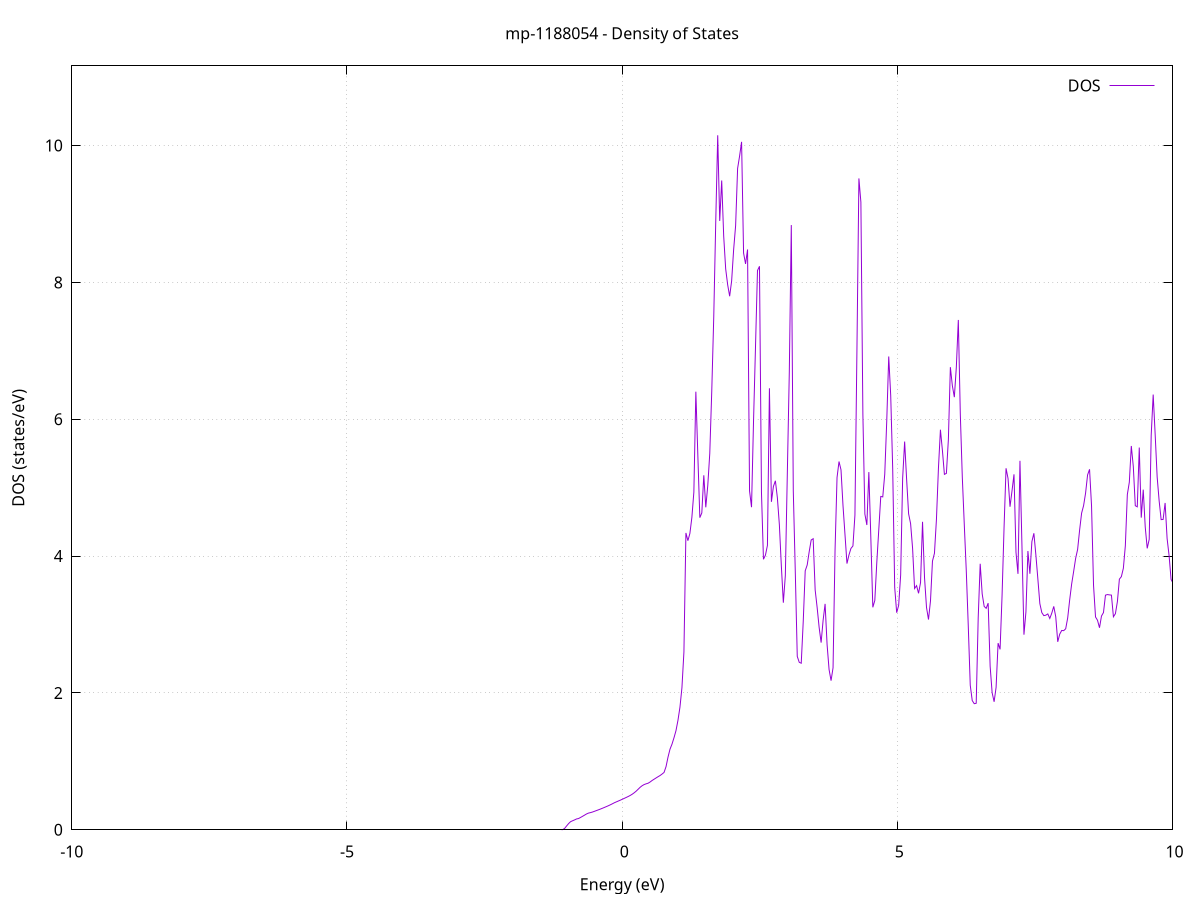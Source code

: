 set title 'mp-1188054 - Density of States'
set xlabel 'Energy (eV)'
set ylabel 'DOS (states/eV)'
set grid
set xrange [-10:10]
set yrange [0:11.165]
set xzeroaxis lt -1
set terminal png size 800,600
set output 'mp-1188054_dos_gnuplot.png'
plot '-' using 1:2 with lines title 'DOS'
-47.363200 0.000000
-47.327000 0.000000
-47.290900 0.000000
-47.254800 0.000000
-47.218600 0.000000
-47.182500 0.000000
-47.146400 0.000000
-47.110200 0.000000
-47.074100 0.000000
-47.038000 0.000000
-47.001900 0.000000
-46.965700 0.000000
-46.929600 0.000000
-46.893500 0.000000
-46.857300 0.000000
-46.821200 0.000000
-46.785100 0.000000
-46.749000 0.000000
-46.712800 0.000000
-46.676700 0.000000
-46.640600 0.000000
-46.604400 0.000000
-46.568300 0.000000
-46.532200 0.000000
-46.496000 0.000000
-46.459900 0.000000
-46.423800 0.000000
-46.387700 0.000000
-46.351500 0.000000
-46.315400 0.000000
-46.279300 0.000000
-46.243100 0.000000
-46.207000 0.000000
-46.170900 0.000000
-46.134800 0.000000
-46.098600 0.000000
-46.062500 0.000000
-46.026400 0.000000
-45.990200 0.000000
-45.954100 0.000000
-45.918000 0.000000
-45.881800 0.000000
-45.845700 0.000000
-45.809600 0.000000
-45.773500 0.000000
-45.737300 0.000000
-45.701200 0.000000
-45.665100 0.000000
-45.628900 0.000000
-45.592800 0.000000
-45.556700 0.000000
-45.520600 0.000000
-45.484400 0.000000
-45.448300 0.000000
-45.412200 0.000000
-45.376000 0.000000
-45.339900 0.000000
-45.303800 0.000000
-45.267600 0.000000
-45.231500 0.000000
-45.195400 0.000000
-45.159300 0.000000
-45.123100 0.000000
-45.087000 0.000000
-45.050900 0.000000
-45.014700 0.000000
-44.978600 0.000000
-44.942500 0.000000
-44.906400 0.000000
-44.870200 0.000000
-44.834100 0.000000
-44.798000 0.000000
-44.761800 0.000000
-44.725700 0.000000
-44.689600 0.000000
-44.653400 0.000000
-44.617300 0.000000
-44.581200 0.000000
-44.545100 0.000000
-44.508900 0.000000
-44.472800 0.000000
-44.436700 0.000000
-44.400500 0.000000
-44.364400 0.000000
-44.328300 0.000000
-44.292200 0.000000
-44.256000 0.000000
-44.219900 0.000000
-44.183800 0.000000
-44.147600 0.000000
-44.111500 0.000000
-44.075400 281.579400
-44.039200 0.000000
-44.003100 0.000000
-43.967000 0.000000
-43.930900 0.000000
-43.894700 0.000000
-43.858600 0.000000
-43.822500 0.000000
-43.786300 0.000000
-43.750200 0.000000
-43.714100 0.000000
-43.678000 0.000000
-43.641800 0.000000
-43.605700 1.495100
-43.569600 7.959400
-43.533400 9.158700
-43.497300 11.112800
-43.461200 14.161000
-43.425000 0.000000
-43.388900 13.620000
-43.352800 10.674900
-43.316700 9.261000
-43.280500 8.718600
-43.244400 0.000000
-43.208300 0.000000
-43.172100 0.000000
-43.136000 0.000000
-43.099900 0.000000
-43.063800 0.000000
-43.027600 0.000000
-42.991500 0.000000
-42.955400 0.000000
-42.919200 0.000000
-42.883100 0.000000
-42.847000 0.000000
-42.810800 0.000000
-42.774700 0.000000
-42.738600 0.000000
-42.702500 0.000000
-42.666300 0.000000
-42.630200 0.000000
-42.594100 0.000000
-42.557900 0.000000
-42.521800 0.000000
-42.485700 0.000000
-42.449600 0.000000
-42.413400 0.000000
-42.377300 0.000000
-42.341200 0.000000
-42.305000 0.000000
-42.268900 0.000000
-42.232800 0.000000
-42.196600 0.000000
-42.160500 0.000000
-42.124400 0.000000
-42.088300 0.000000
-42.052100 0.000000
-42.016000 0.000000
-41.979900 0.000000
-41.943700 0.000000
-41.907600 0.000000
-41.871500 0.000000
-41.835400 0.000000
-41.799200 0.000000
-41.763100 0.000000
-41.727000 0.000000
-41.690800 0.000000
-41.654700 0.000000
-41.618600 0.000000
-41.582400 0.000000
-41.546300 0.000000
-41.510200 0.000000
-41.474100 0.000000
-41.437900 0.000000
-41.401800 0.000000
-41.365700 0.000000
-41.329500 0.000000
-41.293400 0.000000
-41.257300 0.000000
-41.221200 0.000000
-41.185000 0.000000
-41.148900 0.000000
-41.112800 0.000000
-41.076600 0.000000
-41.040500 0.000000
-41.004400 0.000000
-40.968200 0.000000
-40.932100 0.000000
-40.896000 0.000000
-40.859900 0.000000
-40.823700 0.000000
-40.787600 0.000000
-40.751500 0.000000
-40.715300 0.000000
-40.679200 0.000000
-40.643100 0.000000
-40.607000 0.000000
-40.570800 0.000000
-40.534700 0.000000
-40.498600 0.000000
-40.462400 0.000000
-40.426300 0.000000
-40.390200 0.000000
-40.354000 0.000000
-40.317900 0.000000
-40.281800 0.000000
-40.245700 0.000000
-40.209500 0.000000
-40.173400 0.000000
-40.137300 0.000000
-40.101100 0.000000
-40.065000 0.000000
-40.028900 0.000000
-39.992800 0.000000
-39.956600 0.000000
-39.920500 0.000000
-39.884400 0.000000
-39.848200 0.000000
-39.812100 0.000000
-39.776000 0.000000
-39.739800 0.000000
-39.703700 0.000000
-39.667600 0.000000
-39.631500 0.000000
-39.595300 0.000000
-39.559200 0.000000
-39.523100 0.000000
-39.486900 0.000000
-39.450800 0.000000
-39.414700 0.000000
-39.378600 0.000000
-39.342400 0.000000
-39.306300 0.000000
-39.270200 0.000000
-39.234000 0.000000
-39.197900 0.000000
-39.161800 0.000000
-39.125600 0.000000
-39.089500 0.000000
-39.053400 0.000000
-39.017300 0.000000
-38.981100 0.000000
-38.945000 0.000000
-38.908900 0.000000
-38.872700 0.000000
-38.836600 0.000000
-38.800500 0.000000
-38.764400 0.000000
-38.728200 0.000000
-38.692100 0.000000
-38.656000 0.000000
-38.619800 0.000000
-38.583700 0.000000
-38.547600 0.000000
-38.511400 0.000000
-38.475300 0.000000
-38.439200 0.000000
-38.403100 0.000000
-38.366900 0.000000
-38.330800 0.000000
-38.294700 0.000000
-38.258500 0.000000
-38.222400 0.000000
-38.186300 0.000000
-38.150200 0.000000
-38.114000 0.000000
-38.077900 0.000000
-38.041800 0.000000
-38.005600 0.000000
-37.969500 0.000000
-37.933400 0.000000
-37.897200 0.000000
-37.861100 0.000000
-37.825000 0.000000
-37.788900 0.000000
-37.752700 0.000000
-37.716600 0.000000
-37.680500 0.000000
-37.644300 0.000000
-37.608200 0.000000
-37.572100 0.000000
-37.536000 0.000000
-37.499800 0.000000
-37.463700 0.000000
-37.427600 0.000000
-37.391400 0.000000
-37.355300 0.000000
-37.319200 0.000000
-37.283000 0.000000
-37.246900 0.000000
-37.210800 0.000000
-37.174700 0.000000
-37.138500 0.000000
-37.102400 0.000000
-37.066300 0.000000
-37.030100 0.000000
-36.994000 0.000000
-36.957900 0.000000
-36.921800 0.000000
-36.885600 0.000000
-36.849500 0.000000
-36.813400 0.000000
-36.777200 0.000000
-36.741100 0.000000
-36.705000 0.000000
-36.668800 0.000000
-36.632700 0.000000
-36.596600 0.000000
-36.560500 0.000000
-36.524300 0.000000
-36.488200 0.000000
-36.452100 0.000000
-36.415900 0.000000
-36.379800 0.000000
-36.343700 0.000000
-36.307600 0.000000
-36.271400 0.000000
-36.235300 0.000000
-36.199200 0.000000
-36.163000 0.000000
-36.126900 0.000000
-36.090800 0.000000
-36.054600 0.000000
-36.018500 0.000000
-35.982400 0.000000
-35.946300 0.000000
-35.910100 0.000000
-35.874000 0.000000
-35.837900 0.000000
-35.801700 0.000000
-35.765600 0.000000
-35.729500 0.000000
-35.693400 0.000000
-35.657200 0.000000
-35.621100 0.000000
-35.585000 0.000000
-35.548800 0.000000
-35.512700 0.000000
-35.476600 0.000000
-35.440400 0.000000
-35.404300 0.000000
-35.368200 0.000000
-35.332100 0.000000
-35.295900 0.000000
-35.259800 0.000000
-35.223700 0.000000
-35.187500 0.000000
-35.151400 0.000000
-35.115300 0.000000
-35.079200 0.000000
-35.043000 0.000000
-35.006900 0.000000
-34.970800 0.000000
-34.934600 0.000000
-34.898500 0.000000
-34.862400 0.000000
-34.826200 0.000000
-34.790100 0.000000
-34.754000 0.000000
-34.717900 0.000000
-34.681700 0.000000
-34.645600 0.000000
-34.609500 0.000000
-34.573300 0.000000
-34.537200 0.000000
-34.501100 0.000000
-34.465000 0.000000
-34.428800 0.000000
-34.392700 0.000000
-34.356600 0.000000
-34.320400 0.000000
-34.284300 0.000000
-34.248200 0.000000
-34.212000 0.000000
-34.175900 0.000000
-34.139800 0.000000
-34.103700 0.000000
-34.067500 0.000000
-34.031400 0.000000
-33.995300 0.000000
-33.959100 0.000000
-33.923000 0.000000
-33.886900 0.000000
-33.850800 0.000000
-33.814600 0.000000
-33.778500 0.000000
-33.742400 0.000000
-33.706200 0.000000
-33.670100 0.000000
-33.634000 0.000000
-33.597800 0.000000
-33.561700 0.000000
-33.525600 0.000000
-33.489500 0.000000
-33.453300 0.000000
-33.417200 0.000000
-33.381100 0.000000
-33.344900 0.000000
-33.308800 0.000000
-33.272700 0.000000
-33.236600 0.000000
-33.200400 0.000000
-33.164300 0.000000
-33.128200 0.000000
-33.092000 0.000000
-33.055900 0.000000
-33.019800 0.000000
-32.983600 0.000000
-32.947500 0.000000
-32.911400 0.000000
-32.875300 0.000000
-32.839100 0.000000
-32.803000 0.000000
-32.766900 0.000000
-32.730700 0.000000
-32.694600 0.000000
-32.658500 0.000000
-32.622400 0.000000
-32.586200 0.000000
-32.550100 0.000000
-32.514000 0.000000
-32.477800 0.000000
-32.441700 0.000000
-32.405600 0.000000
-32.369400 0.000000
-32.333300 0.000000
-32.297200 0.000000
-32.261100 0.000000
-32.224900 0.000000
-32.188800 0.000000
-32.152700 0.000000
-32.116500 0.000000
-32.080400 0.000000
-32.044300 0.000000
-32.008200 0.000000
-31.972000 0.000000
-31.935900 0.000000
-31.899800 0.000000
-31.863600 0.000000
-31.827500 0.000000
-31.791400 0.000000
-31.755200 0.000000
-31.719100 0.000000
-31.683000 0.000000
-31.646900 0.000000
-31.610700 0.000000
-31.574600 0.000000
-31.538500 0.000000
-31.502300 0.000000
-31.466200 0.000000
-31.430100 0.000000
-31.394000 0.000000
-31.357800 0.000000
-31.321700 0.000000
-31.285600 0.000000
-31.249400 0.000000
-31.213300 0.000000
-31.177200 0.000000
-31.141000 0.000000
-31.104900 0.000000
-31.068800 0.000000
-31.032700 0.000000
-30.996500 0.000000
-30.960400 0.000000
-30.924300 0.000000
-30.888100 0.000000
-30.852000 0.000000
-30.815900 0.000000
-30.779800 0.000000
-30.743600 0.000000
-30.707500 0.000000
-30.671400 0.000000
-30.635200 0.000000
-30.599100 0.000000
-30.563000 0.000000
-30.526800 0.000000
-30.490700 0.000000
-30.454600 0.000000
-30.418500 0.000000
-30.382300 0.000000
-30.346200 0.000000
-30.310100 0.000000
-30.273900 0.000000
-30.237800 0.000000
-30.201700 0.000000
-30.165600 0.000000
-30.129400 0.000000
-30.093300 0.000000
-30.057200 0.000000
-30.021000 0.000000
-29.984900 0.000000
-29.948800 0.000000
-29.912600 0.000000
-29.876500 0.000000
-29.840400 0.000000
-29.804300 0.000000
-29.768100 0.000000
-29.732000 0.000000
-29.695900 0.000000
-29.659700 0.000000
-29.623600 0.000000
-29.587500 0.000000
-29.551400 0.000000
-29.515200 0.000000
-29.479100 0.000000
-29.443000 0.000000
-29.406800 0.000000
-29.370700 0.000000
-29.334600 0.000000
-29.298400 0.000000
-29.262300 0.000000
-29.226200 0.000000
-29.190100 0.000000
-29.153900 0.000000
-29.117800 0.000000
-29.081700 0.000000
-29.045500 0.000000
-29.009400 0.000000
-28.973300 0.000000
-28.937200 0.000000
-28.901000 0.000000
-28.864900 0.000000
-28.828800 0.000000
-28.792600 0.000000
-28.756500 0.000000
-28.720400 0.000000
-28.684200 0.000000
-28.648100 0.000000
-28.612000 0.000000
-28.575900 0.000000
-28.539700 0.000000
-28.503600 0.000000
-28.467500 0.000000
-28.431300 0.000000
-28.395200 0.000000
-28.359100 0.000000
-28.323000 0.000000
-28.286800 0.000000
-28.250700 0.000000
-28.214600 0.000000
-28.178400 0.000000
-28.142300 0.000000
-28.106200 0.000000
-28.070000 0.000000
-28.033900 0.000000
-27.997800 0.000000
-27.961700 0.000000
-27.925500 0.000000
-27.889400 0.000000
-27.853300 0.000000
-27.817100 0.000000
-27.781000 0.000000
-27.744900 0.000000
-27.708800 0.000000
-27.672600 0.000000
-27.636500 0.000000
-27.600400 0.000000
-27.564200 0.000000
-27.528100 0.000000
-27.492000 0.000000
-27.455800 0.000000
-27.419700 0.000000
-27.383600 0.000000
-27.347500 0.000000
-27.311300 0.000000
-27.275200 0.000000
-27.239100 0.000000
-27.202900 0.000000
-27.166800 0.000000
-27.130700 0.000000
-27.094600 0.000000
-27.058400 0.000000
-27.022300 0.000000
-26.986200 0.000000
-26.950000 0.000000
-26.913900 0.000000
-26.877800 0.000000
-26.841600 0.000000
-26.805500 0.000000
-26.769400 0.000000
-26.733300 0.000000
-26.697100 0.000000
-26.661000 0.000000
-26.624900 0.000000
-26.588700 0.000000
-26.552600 0.000000
-26.516500 0.000000
-26.480400 0.000000
-26.444200 0.000000
-26.408100 0.000000
-26.372000 0.000000
-26.335800 0.000000
-26.299700 0.000000
-26.263600 0.000000
-26.227400 0.000000
-26.191300 0.000000
-26.155200 0.000000
-26.119100 0.000000
-26.082900 0.000000
-26.046800 0.000000
-26.010700 0.000000
-25.974500 0.000000
-25.938400 0.000000
-25.902300 0.000000
-25.866200 0.000000
-25.830000 0.000000
-25.793900 0.000000
-25.757800 0.000000
-25.721600 0.000000
-25.685500 0.000000
-25.649400 0.000000
-25.613200 0.000000
-25.577100 0.000000
-25.541000 0.000000
-25.504900 0.000000
-25.468700 0.000000
-25.432600 0.000000
-25.396500 0.000000
-25.360300 0.000000
-25.324200 0.000000
-25.288100 0.000000
-25.252000 0.000000
-25.215800 0.000000
-25.179700 0.000000
-25.143600 0.000000
-25.107400 0.000000
-25.071300 0.000000
-25.035200 0.000000
-24.999000 0.000000
-24.962900 0.000000
-24.926800 0.000000
-24.890700 0.000000
-24.854500 0.000000
-24.818400 0.000000
-24.782300 0.000000
-24.746100 0.000000
-24.710000 0.000000
-24.673900 0.000000
-24.637800 0.000000
-24.601600 0.000000
-24.565500 0.000000
-24.529400 0.000000
-24.493200 0.000000
-24.457100 0.000000
-24.421000 0.000000
-24.384800 0.000000
-24.348700 0.000000
-24.312600 0.000000
-24.276500 0.000000
-24.240300 0.000000
-24.204200 0.000000
-24.168100 0.000000
-24.131900 0.000000
-24.095800 0.000000
-24.059700 0.000000
-24.023600 0.000000
-23.987400 0.000000
-23.951300 0.000000
-23.915200 0.000000
-23.879000 0.000000
-23.842900 0.000000
-23.806800 0.000000
-23.770600 0.000000
-23.734500 0.000000
-23.698400 0.000000
-23.662300 0.000000
-23.626100 0.000000
-23.590000 0.000000
-23.553900 0.000000
-23.517700 0.000000
-23.481600 0.000000
-23.445500 0.000000
-23.409400 0.000000
-23.373200 0.000000
-23.337100 0.000000
-23.301000 0.000000
-23.264800 0.000000
-23.228700 0.000000
-23.192600 0.000000
-23.156400 0.000000
-23.120300 0.000000
-23.084200 0.000000
-23.048100 0.000000
-23.011900 0.000000
-22.975800 0.000000
-22.939700 0.000000
-22.903500 0.000000
-22.867400 0.000000
-22.831300 0.000000
-22.795200 0.000000
-22.759000 0.000000
-22.722900 0.000000
-22.686800 0.000000
-22.650600 0.000000
-22.614500 0.000000
-22.578400 2.615000
-22.542200 3.148100
-22.506100 3.694800
-22.470000 4.405200
-22.433900 6.619900
-22.397700 11.959200
-22.361600 13.695200
-22.325500 18.332000
-22.289300 32.558400
-22.253200 27.895800
-22.217100 49.886000
-22.181000 4.715400
-22.144800 8.071700
-22.108700 12.551500
-22.072600 9.917000
-22.036400 10.192900
-22.000300 9.369500
-21.964200 7.109500
-21.928000 6.148500
-21.891900 5.326800
-21.855800 5.231400
-21.819700 5.773600
-21.783500 6.215800
-21.747400 6.934700
-21.711300 5.226300
-21.675100 4.121700
-21.639000 8.564700
-21.602900 15.417500
-21.566800 29.728000
-21.530600 31.551000
-21.494500 17.572300
-21.458400 19.331700
-21.422200 5.662300
-21.386100 5.154300
-21.350000 4.749000
-21.313800 4.569400
-21.277700 4.505400
-21.241600 4.660500
-21.205500 4.873700
-21.169300 5.194900
-21.133200 5.598400
-21.097100 6.466300
-21.060900 7.369600
-21.024800 10.732100
-20.988700 9.388400
-20.952600 6.090600
-20.916400 7.173800
-20.880300 0.000000
-20.844200 0.000000
-20.808000 0.000000
-20.771900 0.000000
-20.735800 0.000000
-20.699600 0.000000
-20.663500 0.000000
-20.627400 0.000000
-20.591300 0.000000
-20.555100 0.000000
-20.519000 0.000000
-20.482900 0.000000
-20.446700 0.000000
-20.410600 0.000000
-20.374500 0.000000
-20.338400 0.000000
-20.302200 0.000000
-20.266100 0.000000
-20.230000 0.000000
-20.193800 0.000000
-20.157700 0.000000
-20.121600 0.000000
-20.085400 0.000000
-20.049300 0.000000
-20.013200 0.000000
-19.977100 0.000000
-19.940900 0.000000
-19.904800 0.000000
-19.868700 0.000000
-19.832500 0.000000
-19.796400 0.000000
-19.760300 0.000000
-19.724200 0.000000
-19.688000 0.000000
-19.651900 0.000000
-19.615800 0.000000
-19.579600 0.000000
-19.543500 0.000000
-19.507400 0.000000
-19.471200 0.000000
-19.435100 0.000000
-19.399000 0.000000
-19.362900 0.000000
-19.326700 0.000000
-19.290600 0.000000
-19.254500 0.000000
-19.218300 0.000000
-19.182200 0.000000
-19.146100 0.000000
-19.110000 0.000000
-19.073800 0.000000
-19.037700 0.000000
-19.001600 0.000000
-18.965400 0.000000
-18.929300 0.000000
-18.893200 0.000000
-18.857000 0.000000
-18.820900 0.000000
-18.784800 0.000000
-18.748700 0.000000
-18.712500 0.000000
-18.676400 0.000000
-18.640300 0.000000
-18.604100 0.000000
-18.568000 0.000000
-18.531900 0.000000
-18.495800 0.000000
-18.459600 0.000000
-18.423500 0.000000
-18.387400 0.000000
-18.351200 0.000000
-18.315100 0.000000
-18.279000 0.000000
-18.242800 0.000000
-18.206700 0.000000
-18.170600 0.000000
-18.134500 0.000000
-18.098300 0.000000
-18.062200 0.000000
-18.026100 0.000000
-17.989900 0.000000
-17.953800 0.000000
-17.917700 0.000000
-17.881600 0.000000
-17.845400 0.000000
-17.809300 0.000000
-17.773200 0.000000
-17.737000 0.000000
-17.700900 0.000000
-17.664800 0.000000
-17.628600 0.000000
-17.592500 0.000000
-17.556400 0.000000
-17.520300 0.000000
-17.484100 0.000000
-17.448000 0.000000
-17.411900 0.000000
-17.375700 0.000000
-17.339600 0.000000
-17.303500 0.000000
-17.267400 0.000000
-17.231200 0.000000
-17.195100 0.000000
-17.159000 0.000000
-17.122800 0.000000
-17.086700 0.000000
-17.050600 0.000000
-17.014400 0.000000
-16.978300 0.000000
-16.942200 0.000000
-16.906100 0.000000
-16.869900 0.000000
-16.833800 0.000000
-16.797700 0.000000
-16.761500 0.000000
-16.725400 0.000000
-16.689300 0.000000
-16.653200 0.000000
-16.617000 0.000000
-16.580900 0.000000
-16.544800 0.000000
-16.508600 0.000000
-16.472500 0.000000
-16.436400 0.000000
-16.400200 0.000000
-16.364100 0.000000
-16.328000 0.000000
-16.291900 0.000000
-16.255700 0.000000
-16.219600 0.000000
-16.183500 0.000000
-16.147300 0.000000
-16.111200 0.000000
-16.075100 0.000000
-16.039000 0.000000
-16.002800 0.000000
-15.966700 0.000000
-15.930600 0.000000
-15.894400 0.000000
-15.858300 0.000000
-15.822200 0.000000
-15.786000 0.000000
-15.749900 0.000000
-15.713800 0.000000
-15.677700 0.000000
-15.641500 0.000000
-15.605400 0.000000
-15.569300 0.000000
-15.533100 0.000000
-15.497000 0.000000
-15.460900 0.000000
-15.424800 0.000000
-15.388600 0.000000
-15.352500 0.000000
-15.316400 0.000000
-15.280200 0.000000
-15.244100 0.000000
-15.208000 0.000000
-15.171800 0.000000
-15.135700 0.000000
-15.099600 0.000000
-15.063500 0.000000
-15.027300 0.000000
-14.991200 0.000000
-14.955100 0.000000
-14.918900 0.000000
-14.882800 0.000000
-14.846700 0.000000
-14.810600 0.000000
-14.774400 0.000000
-14.738300 0.000000
-14.702200 0.000000
-14.666000 0.000000
-14.629900 0.000000
-14.593800 0.000000
-14.557600 0.000000
-14.521500 0.000000
-14.485400 0.000000
-14.449300 0.000000
-14.413100 0.000000
-14.377000 0.000000
-14.340900 0.000000
-14.304700 0.000000
-14.268600 0.000000
-14.232500 0.000000
-14.196400 0.000000
-14.160200 0.000000
-14.124100 0.000000
-14.088000 0.000000
-14.051800 0.000000
-14.015700 0.000000
-13.979600 0.000000
-13.943400 0.000000
-13.907300 0.000000
-13.871200 0.000000
-13.835100 0.000000
-13.798900 0.000000
-13.762800 0.000000
-13.726700 0.000000
-13.690500 0.000000
-13.654400 0.000000
-13.618300 0.000000
-13.582200 0.000000
-13.546000 0.000000
-13.509900 0.000000
-13.473800 0.000000
-13.437600 0.000000
-13.401500 0.000000
-13.365400 0.000000
-13.329200 0.000000
-13.293100 0.000000
-13.257000 0.000000
-13.220900 0.000000
-13.184700 0.000000
-13.148600 0.000000
-13.112500 0.000000
-13.076300 0.000000
-13.040200 0.000000
-13.004100 0.000000
-12.968000 0.000000
-12.931800 0.000000
-12.895700 0.000000
-12.859600 0.000000
-12.823400 0.000000
-12.787300 0.000000
-12.751200 0.000000
-12.715000 0.000000
-12.678900 0.000000
-12.642800 0.000000
-12.606700 0.000000
-12.570500 0.000000
-12.534400 0.000000
-12.498300 0.000000
-12.462100 0.000000
-12.426000 0.000000
-12.389900 0.000000
-12.353800 0.000000
-12.317600 0.000000
-12.281500 0.000000
-12.245400 0.000000
-12.209200 0.000000
-12.173100 0.000000
-12.137000 0.000000
-12.100800 0.000000
-12.064700 0.000000
-12.028600 0.000000
-11.992500 0.000000
-11.956300 0.000000
-11.920200 0.000000
-11.884100 0.000000
-11.847900 0.000000
-11.811800 0.000000
-11.775700 0.000000
-11.739600 0.000000
-11.703400 0.000000
-11.667300 0.000000
-11.631200 0.000000
-11.595000 0.000000
-11.558900 0.000000
-11.522800 0.000000
-11.486600 0.000000
-11.450500 0.000000
-11.414400 0.000000
-11.378300 0.000000
-11.342100 0.000000
-11.306000 0.000000
-11.269900 0.000000
-11.233700 0.000000
-11.197600 0.000000
-11.161500 0.000000
-11.125400 0.000000
-11.089200 0.000000
-11.053100 0.000000
-11.017000 0.000000
-10.980800 0.000000
-10.944700 0.000000
-10.908600 0.000000
-10.872400 0.000000
-10.836300 0.000000
-10.800200 0.000000
-10.764100 0.000000
-10.727900 0.000000
-10.691800 0.000000
-10.655700 0.000000
-10.619500 0.000000
-10.583400 0.000000
-10.547300 0.000000
-10.511200 0.000000
-10.475000 0.000000
-10.438900 0.000000
-10.402800 0.000000
-10.366600 0.000000
-10.330500 0.000000
-10.294400 0.000000
-10.258200 0.000000
-10.222100 0.000000
-10.186000 0.000000
-10.149900 0.000000
-10.113700 0.000000
-10.077600 0.000000
-10.041500 0.000000
-10.005300 0.000000
-9.969200 0.000000
-9.933100 0.000000
-9.897000 0.000000
-9.860800 0.000000
-9.824700 0.000000
-9.788600 0.000000
-9.752400 0.000000
-9.716300 0.000000
-9.680200 0.000000
-9.644000 0.000000
-9.607900 0.000000
-9.571800 0.000000
-9.535700 0.000000
-9.499500 0.000000
-9.463400 0.000000
-9.427300 0.000000
-9.391100 0.000000
-9.355000 0.000000
-9.318900 0.000000
-9.282800 0.000000
-9.246600 0.000000
-9.210500 0.000000
-9.174400 0.000000
-9.138200 0.000000
-9.102100 0.000000
-9.066000 0.000000
-9.029800 0.000000
-8.993700 0.000000
-8.957600 0.000000
-8.921500 0.000000
-8.885300 0.000000
-8.849200 0.000000
-8.813100 0.000000
-8.776900 0.000000
-8.740800 0.000000
-8.704700 0.000000
-8.668600 0.000000
-8.632400 0.000000
-8.596300 0.000000
-8.560200 0.000000
-8.524000 0.000000
-8.487900 0.000000
-8.451800 0.000000
-8.415600 0.000000
-8.379500 0.000000
-8.343400 0.000000
-8.307300 0.000000
-8.271100 0.000000
-8.235000 0.000000
-8.198900 0.000000
-8.162700 0.000000
-8.126600 0.000000
-8.090500 0.000000
-8.054300 0.000000
-8.018200 0.000000
-7.982100 0.000000
-7.946000 0.000000
-7.909800 0.000000
-7.873700 0.000000
-7.837600 0.000000
-7.801400 0.000000
-7.765300 0.000000
-7.729200 0.000000
-7.693100 0.000000
-7.656900 0.000000
-7.620800 0.000000
-7.584700 0.000000
-7.548500 0.000000
-7.512400 0.000000
-7.476300 0.000000
-7.440100 0.000000
-7.404000 0.000000
-7.367900 0.000000
-7.331800 0.000000
-7.295600 0.000000
-7.259500 0.000000
-7.223400 0.000000
-7.187200 0.000000
-7.151100 0.000000
-7.115000 0.000000
-7.078900 0.000000
-7.042700 0.000000
-7.006600 0.000000
-6.970500 0.000000
-6.934300 0.000000
-6.898200 0.000000
-6.862100 0.000000
-6.825900 0.000000
-6.789800 0.000000
-6.753700 0.000000
-6.717600 0.000000
-6.681400 0.000000
-6.645300 0.000000
-6.609200 0.000000
-6.573000 0.000000
-6.536900 0.000000
-6.500800 0.000000
-6.464700 0.000000
-6.428500 0.000000
-6.392400 0.000000
-6.356300 0.000000
-6.320100 0.000000
-6.284000 0.000000
-6.247900 0.000000
-6.211700 0.000000
-6.175600 0.000000
-6.139500 0.000000
-6.103400 0.000000
-6.067200 0.000000
-6.031100 0.000000
-5.995000 0.000000
-5.958800 0.000000
-5.922700 0.000000
-5.886600 0.000000
-5.850500 0.000000
-5.814300 0.000000
-5.778200 0.000000
-5.742100 0.000000
-5.705900 0.000000
-5.669800 0.000000
-5.633700 0.000000
-5.597500 0.000000
-5.561400 0.000000
-5.525300 0.000000
-5.489200 0.000000
-5.453000 0.000000
-5.416900 0.000000
-5.380800 0.000000
-5.344600 0.000000
-5.308500 0.000000
-5.272400 0.000000
-5.236300 0.000000
-5.200100 0.000000
-5.164000 0.000000
-5.127900 0.000000
-5.091700 0.000000
-5.055600 0.000000
-5.019500 0.000000
-4.983300 0.000000
-4.947200 0.000000
-4.911100 0.000000
-4.875000 0.000000
-4.838800 0.000000
-4.802700 0.000000
-4.766600 0.000000
-4.730400 0.000000
-4.694300 0.000000
-4.658200 0.000000
-4.622100 0.000000
-4.585900 0.000000
-4.549800 0.000000
-4.513700 0.000000
-4.477500 0.000000
-4.441400 0.000000
-4.405300 0.000000
-4.369100 0.000000
-4.333000 0.000000
-4.296900 0.000000
-4.260800 0.000000
-4.224600 0.000000
-4.188500 0.000000
-4.152400 0.000000
-4.116200 0.000000
-4.080100 0.000000
-4.044000 0.000000
-4.007900 0.000000
-3.971700 0.000000
-3.935600 0.000000
-3.899500 0.000000
-3.863300 0.000000
-3.827200 0.000000
-3.791100 0.000000
-3.754900 0.000000
-3.718800 0.000000
-3.682700 0.000000
-3.646600 0.000000
-3.610400 0.000000
-3.574300 0.000000
-3.538200 0.000000
-3.502000 0.000000
-3.465900 0.000000
-3.429800 0.000000
-3.393700 0.000000
-3.357500 0.000000
-3.321400 0.000000
-3.285300 0.000000
-3.249100 0.000000
-3.213000 0.000000
-3.176900 0.000000
-3.140700 0.000000
-3.104600 0.000000
-3.068500 0.000000
-3.032400 0.000000
-2.996200 0.000000
-2.960100 0.000000
-2.924000 0.000000
-2.887800 0.000000
-2.851700 0.000000
-2.815600 0.000000
-2.779500 0.000000
-2.743300 0.000000
-2.707200 0.000000
-2.671100 0.000000
-2.634900 0.000000
-2.598800 0.000000
-2.562700 0.000000
-2.526500 0.000000
-2.490400 0.000000
-2.454300 0.000000
-2.418200 0.000000
-2.382000 0.000000
-2.345900 0.000000
-2.309800 0.000000
-2.273600 0.000000
-2.237500 0.000000
-2.201400 0.000000
-2.165300 0.000000
-2.129100 0.000000
-2.093000 0.000000
-2.056900 0.000000
-2.020700 0.000000
-1.984600 0.000000
-1.948500 0.000000
-1.912300 0.000000
-1.876200 0.000000
-1.840100 0.000000
-1.804000 0.000000
-1.767800 0.000000
-1.731700 0.000000
-1.695600 0.000000
-1.659400 0.000000
-1.623300 0.000000
-1.587200 0.000000
-1.551100 0.000000
-1.514900 0.000000
-1.478800 0.000000
-1.442700 0.000000
-1.406500 0.000000
-1.370400 0.000000
-1.334300 0.000000
-1.298100 0.000000
-1.262000 0.000000
-1.225900 0.000000
-1.189800 0.000000
-1.153600 0.000000
-1.117500 0.000000
-1.081400 0.001600
-1.045200 0.019700
-1.009100 0.055800
-0.973000 0.090700
-0.936900 0.118300
-0.900700 0.131700
-0.864600 0.144100
-0.828500 0.158300
-0.792300 0.164300
-0.756200 0.180000
-0.720100 0.196400
-0.683900 0.213500
-0.647800 0.230900
-0.611700 0.243800
-0.575600 0.250700
-0.539400 0.259300
-0.503300 0.269900
-0.467200 0.280700
-0.431000 0.291500
-0.394900 0.302600
-0.358800 0.314400
-0.322700 0.326500
-0.286500 0.338800
-0.250400 0.351500
-0.214300 0.365200
-0.178100 0.379600
-0.142000 0.394800
-0.105900 0.407600
-0.069700 0.420100
-0.033600 0.432600
0.002500 0.445600
0.038600 0.459100
0.074800 0.472800
0.110900 0.486800
0.147000 0.502000
0.183200 0.519900
0.219300 0.540900
0.255400 0.564900
0.291500 0.593100
0.327700 0.621600
0.363800 0.644300
0.399900 0.661100
0.436100 0.671800
0.472200 0.680700
0.508300 0.698500
0.544500 0.720400
0.580600 0.738900
0.616700 0.757500
0.652800 0.775700
0.689000 0.792900
0.725100 0.814300
0.761200 0.838000
0.797400 0.922800
0.833500 1.062100
0.869600 1.178000
0.905700 1.251200
0.941900 1.344600
0.978000 1.447600
1.014100 1.598900
1.050300 1.791200
1.086400 2.076000
1.122500 2.598900
1.158700 4.338700
1.194800 4.225700
1.230900 4.331200
1.267000 4.565200
1.303200 4.936000
1.339300 6.403300
1.375400 5.471500
1.411600 4.561800
1.447700 4.631300
1.483800 5.180800
1.519900 4.713500
1.556100 5.034700
1.592200 5.500100
1.628300 6.410600
1.664500 7.496500
1.700600 8.882700
1.736700 10.150200
1.772900 8.899200
1.809000 9.490100
1.845100 8.676600
1.881200 8.197600
1.917400 7.965700
1.953500 7.798200
1.989600 8.023000
2.025800 8.478700
2.061900 8.830100
2.098000 9.666400
2.134100 9.847100
2.170300 10.054800
2.206400 8.429500
2.242500 8.270800
2.278700 8.481300
2.314800 4.953200
2.350900 4.714900
2.387100 5.964400
2.423200 7.061400
2.459300 8.174100
2.495400 8.235700
2.531600 4.930300
2.567700 3.953400
2.603800 4.013800
2.640000 4.157000
2.676100 6.453100
2.712200 4.793100
2.748300 5.017800
2.784500 5.100800
2.820600 4.852100
2.856700 4.460000
2.892900 3.853100
2.929000 3.319200
2.965100 3.714300
3.001300 5.205400
3.037400 6.690000
3.073500 8.838600
3.109600 4.958100
3.145800 3.781200
3.181900 2.533600
3.218000 2.447600
3.254200 2.434400
3.290300 3.041500
3.326400 3.785200
3.362500 3.870200
3.398700 4.064500
3.434800 4.235600
3.470900 4.254100
3.507100 3.505900
3.543200 3.247800
3.579300 2.958700
3.615500 2.735700
3.651600 3.061800
3.687700 3.301700
3.723800 2.705800
3.760000 2.341700
3.796100 2.179800
3.832200 2.368100
3.868400 4.081700
3.904500 5.148100
3.940600 5.382400
3.976700 5.261000
4.012900 4.738300
4.049000 4.316000
4.085100 3.890700
4.121300 4.016900
4.157400 4.112200
4.193500 4.148300
4.229700 4.598100
4.265800 6.985200
4.301900 9.520100
4.338000 9.172900
4.374200 6.074400
4.410300 4.615000
4.446400 4.454700
4.482600 5.228300
4.518700 4.268500
4.554800 3.251400
4.590900 3.351300
4.627100 3.907100
4.663200 4.387300
4.699300 4.871800
4.735500 4.865300
4.771600 5.197500
4.807700 5.970400
4.843900 6.917900
4.880000 6.345900
4.916100 5.277500
4.952200 3.545100
4.988400 3.173100
5.024500 3.280700
5.060600 3.724100
5.096800 5.138700
5.132900 5.674000
5.169000 5.121700
5.205100 4.617800
5.241300 4.474400
5.277400 4.113300
5.313500 3.526600
5.349700 3.568200
5.385800 3.456000
5.421900 3.612600
5.458100 4.501500
5.494200 3.686700
5.530300 3.249900
5.566400 3.073000
5.602600 3.344600
5.638700 3.927000
5.674800 4.041200
5.711000 4.539600
5.747100 5.283500
5.783200 5.847200
5.819300 5.544300
5.855500 5.194700
5.891600 5.209000
5.927700 5.703000
5.963900 6.761600
6.000000 6.490600
6.036100 6.323100
6.072300 6.762600
6.108400 7.451900
6.144500 6.077900
6.180600 5.155400
6.216800 4.459500
6.252900 3.788100
6.289000 2.982500
6.325200 2.112300
6.361300 1.888300
6.397400 1.843000
6.433500 1.849000
6.469700 3.099300
6.505800 3.888100
6.541900 3.448200
6.578100 3.264500
6.614200 3.236500
6.650300 3.312300
6.686500 2.389300
6.722600 2.004200
6.758700 1.870600
6.794800 2.081700
6.831000 2.727900
6.867100 2.636800
6.903200 3.421000
6.939400 4.418800
6.975500 5.283500
7.011600 5.134800
7.047700 4.721500
7.083900 4.952800
7.120000 5.195000
7.156100 4.056600
7.192300 3.740300
7.228400 5.393000
7.264500 4.153300
7.300700 2.851500
7.336800 3.183700
7.372900 4.074400
7.409000 3.741700
7.445200 4.212500
7.481300 4.333800
7.517400 4.018200
7.553600 3.666100
7.589700 3.305400
7.625800 3.173900
7.661900 3.130100
7.698100 3.136300
7.734200 3.155000
7.770300 3.088400
7.806500 3.166600
7.842600 3.265100
7.878700 3.112200
7.914900 2.747100
7.951000 2.859500
7.987100 2.913100
8.023200 2.910400
8.059400 2.938000
8.095500 3.095700
8.131600 3.358700
8.167800 3.593000
8.203900 3.775400
8.240000 3.966300
8.276100 4.097900
8.312300 4.380200
8.348400 4.627400
8.384500 4.737800
8.420700 4.920500
8.456800 5.186100
8.492900 5.268600
8.529100 4.731600
8.565200 3.572500
8.601300 3.110500
8.637400 3.062400
8.673600 2.952800
8.709700 3.124300
8.745800 3.174600
8.782000 3.429000
8.818100 3.437800
8.854200 3.433100
8.890300 3.429900
8.926500 3.113300
8.962600 3.158200
8.998700 3.334400
9.034900 3.662900
9.071000 3.700000
9.107100 3.822000
9.143300 4.151600
9.179400 4.900000
9.215500 5.080000
9.251600 5.609400
9.287800 5.310700
9.323900 4.736500
9.360000 4.720300
9.396200 5.586700
9.432300 4.562000
9.468400 4.971700
9.504500 4.425200
9.540700 4.113000
9.576800 4.245100
9.612900 5.764700
9.649100 6.360900
9.685200 5.775800
9.721300 5.156100
9.757500 4.806700
9.793600 4.533400
9.829700 4.535700
9.865800 4.776900
9.902000 4.257100
9.938100 4.006500
9.974200 3.659000
10.010400 3.604400
10.046500 3.800600
10.082600 3.758400
10.118700 3.389200
10.154900 3.228700
10.191000 3.245300
10.227100 3.261000
10.263300 3.334800
10.299400 3.358800
10.335500 3.242900
10.371700 3.423300
10.407800 3.573500
10.443900 3.679300
10.480000 3.359600
10.516200 3.302900
10.552300 3.173200
10.588400 2.943100
10.624600 2.796900
10.660700 2.647800
10.696800 2.512800
10.732900 2.362100
10.769100 2.215500
10.805200 2.124300
10.841300 2.077700
10.877500 1.939000
10.913600 1.726400
10.949700 1.597600
10.985900 1.501600
11.022000 1.403400
11.058100 1.309400
11.094200 1.224200
11.130400 1.091900
11.166500 0.962900
11.202600 0.817200
11.238800 0.688700
11.274900 0.527100
11.311000 0.497600
11.347100 0.491700
11.383300 0.431200
11.419400 0.399600
11.455500 0.379400
11.491700 0.360700
11.527800 0.335100
11.563900 0.359800
11.600100 0.375900
11.636200 0.402000
11.672300 0.437800
11.708400 0.484000
11.744600 0.551000
11.780700 0.588300
11.816800 0.610000
11.853000 0.619900
11.889100 0.630200
11.925200 0.646200
11.961300 0.666300
11.997500 0.690900
12.033600 0.717900
12.069700 0.746500
12.105900 0.787300
12.142000 0.849100
12.178100 0.936800
12.214300 1.310500
12.250400 1.696700
12.286500 1.976600
12.322600 2.610300
12.358800 2.357500
12.394900 2.098300
12.431000 2.030400
12.467200 2.000800
12.503300 1.970100
12.539400 1.946800
12.575500 1.995200
12.611700 1.975800
12.647800 1.914000
12.683900 1.863900
12.720100 1.817800
12.756200 1.780300
12.792300 1.653100
12.828500 1.608900
12.864600 1.557700
12.900700 1.515900
12.936800 1.457500
12.973000 1.401500
13.009100 1.403400
13.045200 1.419100
13.081400 1.373900
13.117500 1.427500
13.153600 1.215100
13.189700 1.125700
13.225900 1.030100
13.262000 0.885700
13.298100 0.784100
13.334300 0.725000
13.370400 0.699700
13.406500 0.836100
13.442700 0.911700
13.478800 0.901100
13.514900 1.041200
13.551000 1.164500
13.587200 1.305300
13.623300 1.477300
13.659400 1.681200
13.695600 1.931800
13.731700 2.199000
13.767800 2.828500
13.803900 2.968800
13.840100 3.129400
13.876200 3.130900
13.912300 2.869100
13.948500 2.656200
13.984600 2.599200
14.020700 2.794600
14.056900 2.998900
14.093000 2.714200
14.129100 3.017200
14.165200 3.266500
14.201400 2.810800
14.237500 2.384800
14.273600 2.153100
14.309800 1.988900
14.345900 1.857100
14.382000 1.752500
14.418100 1.682700
14.454300 1.639900
14.490400 1.578400
14.526500 1.521700
14.562700 1.460900
14.598800 1.406600
14.634900 1.361500
14.671100 1.337400
14.707200 1.317300
14.743300 1.298700
14.779400 1.285900
14.815600 1.282200
14.851700 1.285700
14.887800 1.293100
14.924000 1.360700
14.960100 1.391500
14.996200 1.402100
15.032300 1.410100
15.068500 1.431700
15.104600 1.468700
15.140700 1.513200
15.176900 1.557700
15.213000 1.616600
15.249100 1.667400
15.285300 1.775600
15.321400 1.834400
15.357500 1.860000
15.393600 1.882700
15.429800 1.940400
15.465900 1.908400
15.502000 1.910300
15.538200 1.980700
15.574300 1.994900
15.610400 2.160300
15.646500 2.199200
15.682700 2.099700
15.718800 2.038500
15.754900 1.999900
15.791100 2.002500
15.827200 2.024300
15.863300 2.070500
15.899500 2.183600
15.935600 2.565600
15.971700 3.671700
16.007800 4.557700
16.044000 5.130400
16.080100 4.094700
16.116200 3.883000
16.152400 3.876900
16.188500 3.322100
16.224600 2.964200
16.260700 2.847800
16.296900 2.884800
16.333000 2.872100
16.369100 2.829500
16.405300 2.697600
16.441400 2.409100
16.477500 2.249400
16.513700 2.227600
16.549800 2.164500
16.585900 2.102600
16.622000 2.136400
16.658200 2.291900
16.694300 2.557000
16.730400 2.693300
16.766600 3.113600
16.802700 2.453400
16.838800 2.510800
16.874900 2.643600
16.911100 3.042100
16.947200 2.879900
16.983300 3.059500
17.019500 3.333600
17.055600 3.064500
17.091700 2.871300
17.127900 2.748200
17.164000 2.659700
17.200100 2.623300
17.236200 2.640700
17.272400 2.657000
17.308500 2.774200
17.344600 2.903100
17.380800 3.083600
17.416900 3.263100
17.453000 3.396900
17.489100 3.480200
17.525300 3.646600
17.561400 3.619000
17.597500 3.468200
17.633700 3.251600
17.669800 3.046200
17.705900 2.922500
17.742100 2.791600
17.778200 2.539900
17.814300 2.466900
17.850400 2.455000
17.886600 2.456500
17.922700 2.469100
17.958800 2.522900
17.995000 2.600100
18.031100 2.584800
18.067200 2.679300
18.103300 2.787500
18.139500 3.007800
18.175600 2.987100
18.211700 2.896400
18.247900 2.788000
18.284000 2.759300
18.320100 2.753500
18.356300 2.901300
18.392400 2.931400
18.428500 2.986300
18.464600 3.001500
18.500800 3.059700
18.536900 3.035000
18.573000 2.899400
18.609200 2.727100
18.645300 2.636500
18.681400 2.580800
18.717500 2.538500
18.753700 2.623000
18.789800 2.809100
18.825900 3.104300
18.862100 3.009200
18.898200 2.938400
18.934300 2.935300
18.970500 3.019400
19.006600 3.150800
19.042700 3.296700
19.078800 3.467700
19.115000 3.476900
19.151100 3.534600
19.187200 3.533700
19.223400 3.464200
19.259500 3.409400
19.295600 3.370400
19.331700 3.378200
19.367900 3.509000
19.404000 3.440500
19.440100 3.332500
19.476300 3.659300
19.512400 3.776800
19.548500 4.076200
19.584700 4.344800
19.620800 4.654500
19.656900 4.407000
19.693000 4.276900
19.729200 3.763400
19.765300 3.292700
19.801400 2.997700
19.837600 2.741500
19.873700 2.625000
19.909800 2.405100
19.945900 2.324500
19.982100 2.324300
20.018200 2.160000
20.054300 1.924400
20.090500 1.745300
20.126600 1.591100
20.162700 1.396300
20.198900 1.109600
20.235000 1.043000
20.271100 0.865200
20.307200 0.710500
20.343400 0.610200
20.379500 0.498900
20.415600 0.418100
20.451800 0.372000
20.487900 0.339300
20.524000 0.320400
20.560100 0.311200
20.596300 0.303600
20.632400 0.297800
20.668500 0.293200
20.704700 0.290100
20.740800 0.288100
20.776900 0.286000
20.813100 0.283500
20.849200 0.280100
20.885300 0.283700
20.921400 0.286000
20.957600 0.286200
20.993700 0.283800
21.029800 0.283200
21.066000 0.280600
21.102100 0.275700
21.138200 0.269100
21.174300 0.260800
21.210500 0.250800
21.246600 0.233700
21.282700 0.469300
21.318900 0.168000
21.355000 0.141900
21.391100 0.118800
21.427300 0.098600
21.463400 0.084400
21.499500 0.075800
21.535600 0.066600
21.571800 0.074000
21.607900 0.005300
21.644000 0.000000
21.680200 0.000000
21.716300 0.000000
21.752400 0.000000
21.788500 0.000000
21.824700 0.000000
21.860800 0.000000
21.896900 0.000000
21.933100 0.000000
21.969200 0.000000
22.005300 0.000000
22.041500 0.000000
22.077600 0.000000
22.113700 0.000000
22.149800 0.000000
22.186000 0.000000
22.222100 0.000000
22.258200 0.000000
22.294400 0.000000
22.330500 0.000000
22.366600 0.000000
22.402700 0.000000
22.438900 0.000000
22.475000 0.000000
22.511100 0.000000
22.547300 0.000000
22.583400 0.000000
22.619500 0.000000
22.655700 0.000000
22.691800 0.000000
22.727900 0.000000
22.764000 0.000000
22.800200 0.000000
22.836300 0.000000
22.872400 0.000000
22.908600 0.000000
22.944700 0.000000
22.980800 0.000000
23.016900 0.000000
23.053100 0.000000
23.089200 0.000000
23.125300 0.000000
23.161500 0.000000
23.197600 0.000000
23.233700 0.000000
23.269900 0.000000
23.306000 0.000000
23.342100 0.000000
23.378200 0.000000
23.414400 0.000000
23.450500 0.000000
23.486600 0.000000
23.522800 0.000000
23.558900 0.000000
23.595000 0.000000
23.631100 0.000000
23.667300 0.000000
23.703400 0.000000
23.739500 0.000000
23.775700 0.000000
23.811800 0.000000
23.847900 0.000000
23.884100 0.000000
23.920200 0.000000
23.956300 0.000000
23.992400 0.000000
24.028600 0.000000
24.064700 0.000000
24.100800 0.000000
24.137000 0.000000
24.173100 0.000000
24.209200 0.000000
24.245300 0.000000
24.281500 0.000000
24.317600 0.000000
24.353700 0.000000
24.389900 0.000000
24.426000 0.000000
24.462100 0.000000
24.498300 0.000000
24.534400 0.000000
24.570500 0.000000
24.606600 0.000000
24.642800 0.000000
24.678900 0.000000
24.715000 0.000000
24.751200 0.000000
24.787300 0.000000
24.823400 0.000000
24.859500 0.000000
24.895700 0.000000
e
